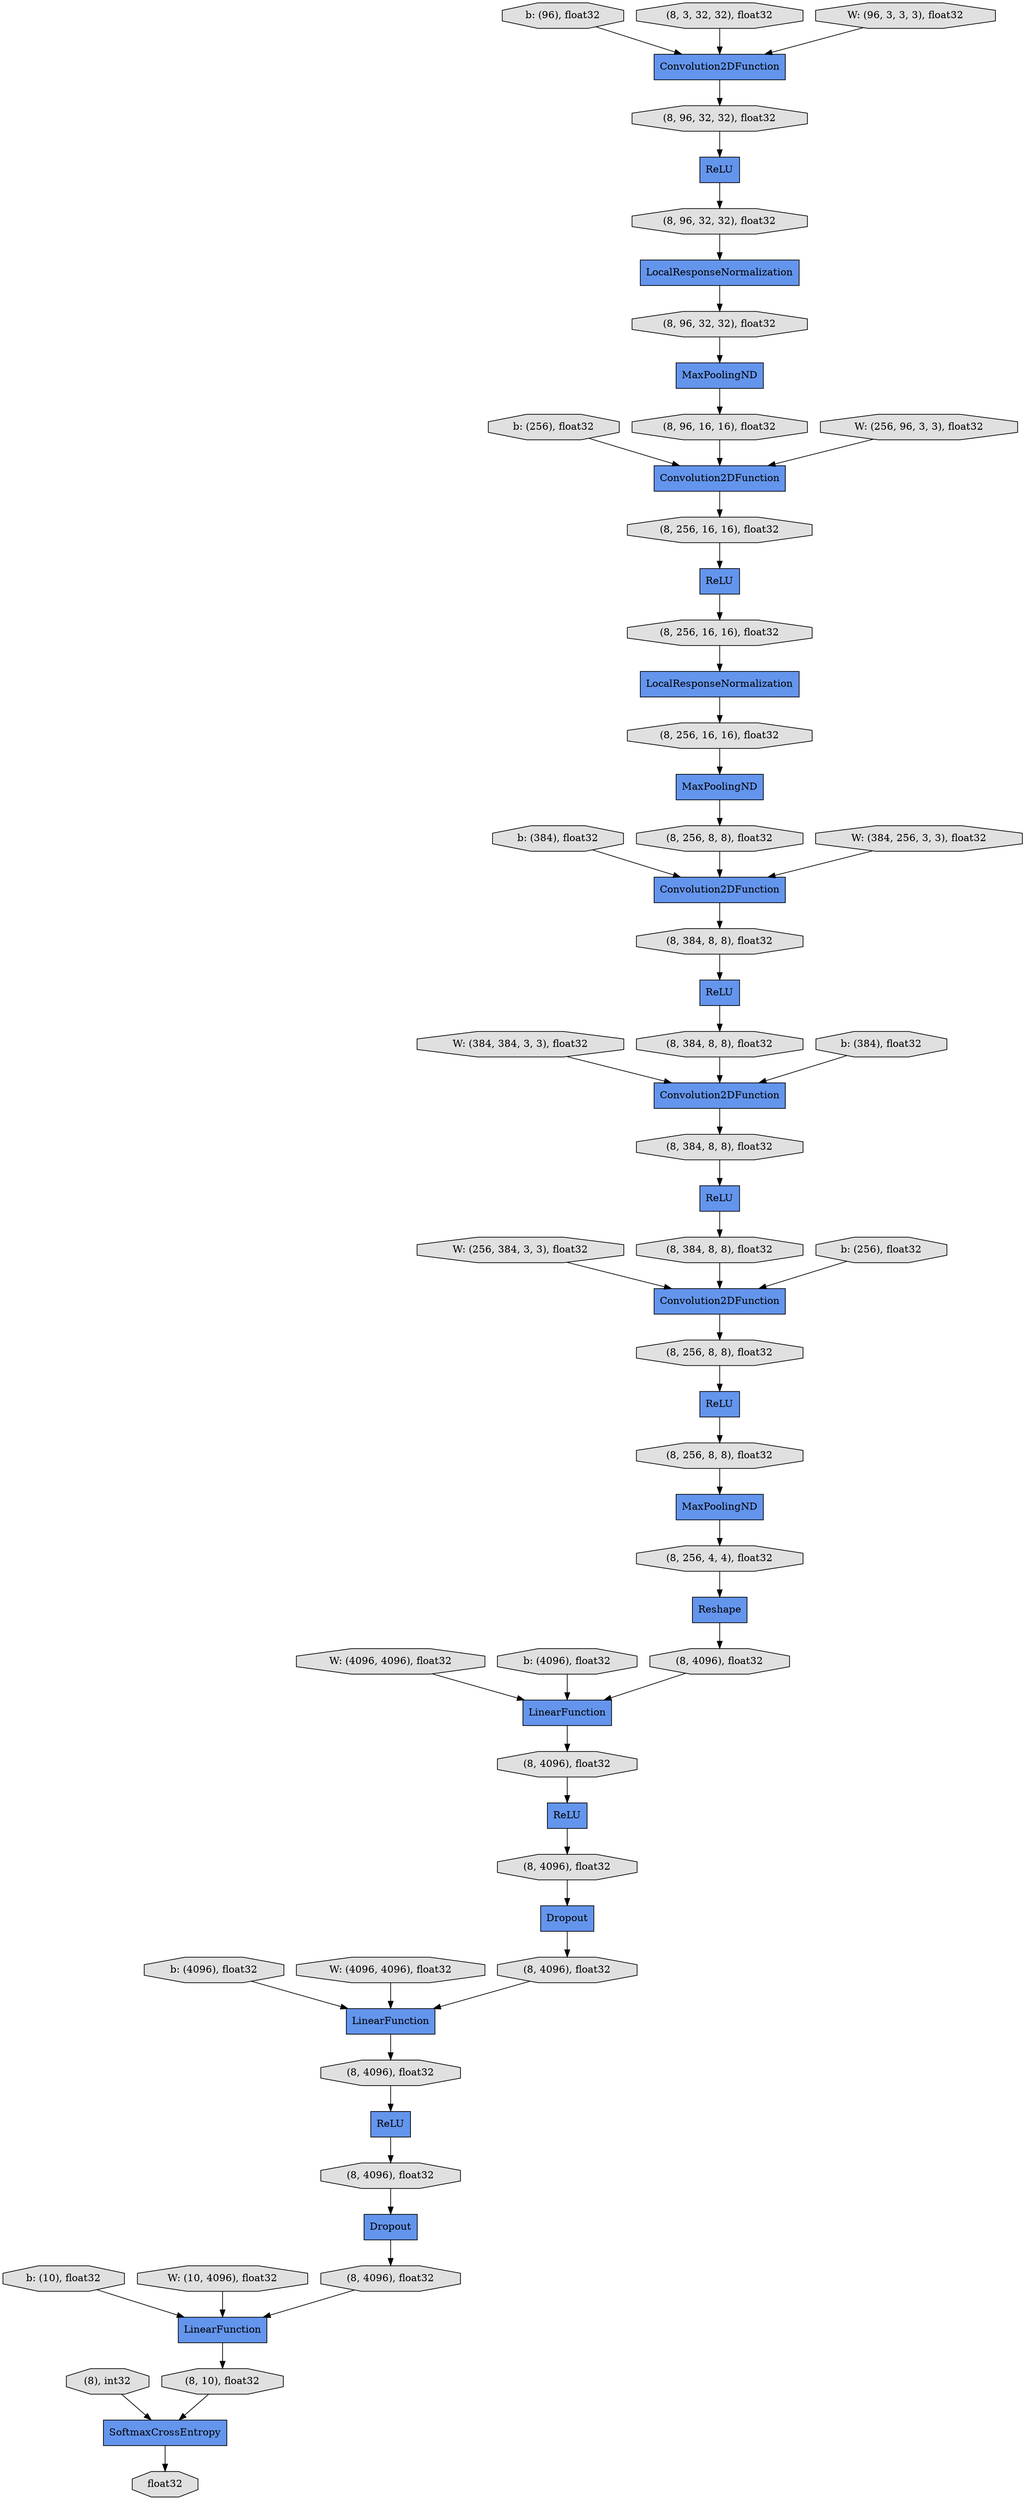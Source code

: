 digraph graphname{rankdir=TB;140528399501344 [label="(8, 256, 8, 8), float32",shape="octagon",fillcolor="#E0E0E0",style="filled"];140528245223376 [label="b: (384), float32",shape="octagon",fillcolor="#E0E0E0",style="filled"];140528399372192 [label="ReLU",shape="record",fillcolor="#6495ED",style="filled"];140528399499424 [label="(8, 256, 16, 16), float32",shape="octagon",fillcolor="#E0E0E0",style="filled"];140528399499472 [label="(8, 256, 16, 16), float32",shape="octagon",fillcolor="#E0E0E0",style="filled"];140528244959456 [label="b: (4096), float32",shape="octagon",fillcolor="#E0E0E0",style="filled"];140528399524144 [label="(8, 10), float32",shape="octagon",fillcolor="#E0E0E0",style="filled"];140528399501632 [label="LinearFunction",shape="record",fillcolor="#6495ED",style="filled"];140528245221696 [label="b: (256), float32",shape="octagon",fillcolor="#E0E0E0",style="filled"];140528399501680 [label="ReLU",shape="record",fillcolor="#6495ED",style="filled"];140528399524240 [label="float32",shape="octagon",fillcolor="#E0E0E0",style="filled"];140528399501728 [label="(8, 256, 4, 4), float32",shape="octagon",fillcolor="#E0E0E0",style="filled"];140528399499664 [label="(8, 256, 16, 16), float32",shape="octagon",fillcolor="#E0E0E0",style="filled"];140528399372240 [label="(8, 96, 16, 16), float32",shape="octagon",fillcolor="#E0E0E0",style="filled"];140528245221888 [label="b: (96), float32",shape="octagon",fillcolor="#E0E0E0",style="filled"];140528245219968 [label="W: (384, 384, 3, 3), float32",shape="octagon",fillcolor="#E0E0E0",style="filled"];140528399501968 [label="(8, 4096), float32",shape="octagon",fillcolor="#E0E0E0",style="filled"];140528399500000 [label="Convolution2DFunction",shape="record",fillcolor="#6495ED",style="filled"];140528399502064 [label="Dropout",shape="record",fillcolor="#6495ED",style="filled"];140528245222128 [label="W: (256, 384, 3, 3), float32",shape="octagon",fillcolor="#E0E0E0",style="filled"];140528399500048 [label="(8, 256, 8, 8), float32",shape="octagon",fillcolor="#E0E0E0",style="filled"];140528399370992 [label="ReLU",shape="record",fillcolor="#6495ED",style="filled"];140528399502160 [label="(8, 4096), float32",shape="octagon",fillcolor="#E0E0E0",style="filled"];140528399371088 [label="(8, 3, 32, 32), float32",shape="octagon",fillcolor="#E0E0E0",style="filled"];140528399502208 [label="LinearFunction",shape="record",fillcolor="#6495ED",style="filled"];140528244960176 [label="b: (10), float32",shape="octagon",fillcolor="#E0E0E0",style="filled"];140528399371184 [label="LocalResponseNormalization",shape="record",fillcolor="#6495ED",style="filled"];140528399500240 [label="(8, 384, 8, 8), float32",shape="octagon",fillcolor="#E0E0E0",style="filled"];140528399502304 [label="(8, 4096), float32",shape="octagon",fillcolor="#E0E0E0",style="filled"];140528399371232 [label="Convolution2DFunction",shape="record",fillcolor="#6495ED",style="filled"];140528244958208 [label="W: (10, 4096), float32",shape="octagon",fillcolor="#E0E0E0",style="filled"];140528245222416 [label="W: (256, 96, 3, 3), float32",shape="octagon",fillcolor="#E0E0E0",style="filled"];140528399500336 [label="ReLU",shape="record",fillcolor="#6495ED",style="filled"];140528399500384 [label="(8, 384, 8, 8), float32",shape="octagon",fillcolor="#E0E0E0",style="filled"];140528399502592 [label="(8, 4096), float32",shape="octagon",fillcolor="#E0E0E0",style="filled"];140528245222656 [label="W: (384, 256, 3, 3), float32",shape="octagon",fillcolor="#E0E0E0",style="filled"];140528244958496 [label="W: (4096, 4096), float32",shape="octagon",fillcolor="#E0E0E0",style="filled"];140528399500624 [label="Convolution2DFunction",shape="record",fillcolor="#6495ED",style="filled"];140528399500720 [label="(8, 384, 8, 8), float32",shape="octagon",fillcolor="#E0E0E0",style="filled"];140528399502784 [label="Dropout",shape="record",fillcolor="#6495ED",style="filled"];140528244960704 [label="b: (4096), float32",shape="octagon",fillcolor="#E0E0E0",style="filled"];140528399371712 [label="Convolution2DFunction",shape="record",fillcolor="#6495ED",style="filled"];140528399371760 [label="ReLU",shape="record",fillcolor="#6495ED",style="filled"];140528399500816 [label="ReLU",shape="record",fillcolor="#6495ED",style="filled"];140528399502880 [label="(8, 4096), float32",shape="octagon",fillcolor="#E0E0E0",style="filled"];140528399371808 [label="ReLU",shape="record",fillcolor="#6495ED",style="filled"];140528399500864 [label="(8, 384, 8, 8), float32",shape="octagon",fillcolor="#E0E0E0",style="filled"];140528399502928 [label="LinearFunction",shape="record",fillcolor="#6495ED",style="filled"];140528399371856 [label="MaxPoolingND",shape="record",fillcolor="#6495ED",style="filled"];140528245220976 [label="W: (96, 3, 3, 3), float32",shape="octagon",fillcolor="#E0E0E0",style="filled"];140528399371904 [label="LocalResponseNormalization",shape="record",fillcolor="#6495ED",style="filled"];140528399503024 [label="(8, 4096), float32",shape="octagon",fillcolor="#E0E0E0",style="filled"];140528399371952 [label="MaxPoolingND",shape="record",fillcolor="#6495ED",style="filled"];140528245221072 [label="b: (384), float32",shape="octagon",fillcolor="#E0E0E0",style="filled"];140528399372000 [label="(8, 96, 32, 32), float32",shape="octagon",fillcolor="#E0E0E0",style="filled"];140528244958976 [label="b: (256), float32",shape="octagon",fillcolor="#E0E0E0",style="filled"];140528399372048 [label="(8, 96, 32, 32), float32",shape="octagon",fillcolor="#E0E0E0",style="filled"];140528399370032 [label="SoftmaxCrossEntropy",shape="record",fillcolor="#6495ED",style="filled"];140528244959024 [label="W: (4096, 4096), float32",shape="octagon",fillcolor="#E0E0E0",style="filled"];140528399501104 [label="MaxPoolingND",shape="record",fillcolor="#6495ED",style="filled"];140528399372096 [label="Convolution2DFunction",shape="record",fillcolor="#6495ED",style="filled"];140528399372144 [label="(8, 96, 32, 32), float32",shape="octagon",fillcolor="#E0E0E0",style="filled"];140528399501200 [label="(8, 256, 8, 8), float32",shape="octagon",fillcolor="#E0E0E0",style="filled"];140528399503264 [label="(8), int32",shape="octagon",fillcolor="#E0E0E0",style="filled"];140528399503312 [label="(8, 4096), float32",shape="octagon",fillcolor="#E0E0E0",style="filled"];140528399501296 [label="Reshape",shape="record",fillcolor="#6495ED",style="filled"];140528244959456 -> 140528399502208;140528245223376 -> 140528399372096;140528244958496 -> 140528399501632;140528399500864 -> 140528399500624;140528399372048 -> 140528399371904;140528399500816 -> 140528399502304;140528399501968 -> 140528399501632;140528245221072 -> 140528399500000;140528399370992 -> 140528399372048;140528399371088 -> 140528399371232;140528399502880 -> 140528399501680;140528399371904 -> 140528399372144;140528244958976 -> 140528399500624;140528399500624 -> 140528399501200;140528399372000 -> 140528399370992;140528399371712 -> 140528399499424;140528399499664 -> 140528399371952;140528399503264 -> 140528399370032;140528244959024 -> 140528399502208;140528399371232 -> 140528399372000;140528399500336 -> 140528399501344;140528245222128 -> 140528399500624;140528399502160 -> 140528399500816;140528399500048 -> 140528399372096;140528399371184 -> 140528399499664;140528244960704 -> 140528399501632;140528399501296 -> 140528399501968;140528399371760 -> 140528399500864;140528399501200 -> 140528399500336;140528399499472 -> 140528399371184;140528399524144 -> 140528399370032;140528399502784 -> 140528399503312;140528399372144 -> 140528399371856;140528245221696 -> 140528399371712;140528399503024 -> 140528399502784;140528399503312 -> 140528399502928;140528399500384 -> 140528399500000;140528399372096 -> 140528399500240;140528399370032 -> 140528399524240;140528245219968 -> 140528399500000;140528245222656 -> 140528399372096;140528399372240 -> 140528399371712;140528399500000 -> 140528399500720;140528399502592 -> 140528399502208;140528244958208 -> 140528399502928;140528399371808 -> 140528399499472;140528399501344 -> 140528399501104;140528399371856 -> 140528399372240;140528399502928 -> 140528399524144;140528399502064 -> 140528399502592;140528399502208 -> 140528399502880;140528399502304 -> 140528399502064;140528399501728 -> 140528399501296;140528399500240 -> 140528399372192;140528399501680 -> 140528399503024;140528245220976 -> 140528399371232;140528244960176 -> 140528399502928;140528399501104 -> 140528399501728;140528399371952 -> 140528399500048;140528245221888 -> 140528399371232;140528399499424 -> 140528399371808;140528399501632 -> 140528399502160;140528399372192 -> 140528399500384;140528399500720 -> 140528399371760;140528245222416 -> 140528399371712;}